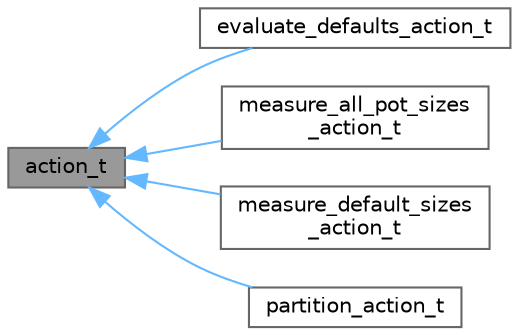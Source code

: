 digraph "action_t"
{
 // LATEX_PDF_SIZE
  bgcolor="transparent";
  edge [fontname=Helvetica,fontsize=10,labelfontname=Helvetica,labelfontsize=10];
  node [fontname=Helvetica,fontsize=10,shape=box,height=0.2,width=0.4];
  rankdir="LR";
  Node1 [id="Node000001",label="action_t",height=0.2,width=0.4,color="gray40", fillcolor="grey60", style="filled", fontcolor="black",tooltip=" "];
  Node1 -> Node2 [id="edge1_Node000001_Node000002",dir="back",color="steelblue1",style="solid",tooltip=" "];
  Node2 [id="Node000002",label="evaluate_defaults_action_t",height=0.2,width=0.4,color="gray40", fillcolor="white", style="filled",URL="$structevaluate__defaults__action__t.html",tooltip=" "];
  Node1 -> Node3 [id="edge2_Node000001_Node000003",dir="back",color="steelblue1",style="solid",tooltip=" "];
  Node3 [id="Node000003",label="measure_all_pot_sizes\l_action_t",height=0.2,width=0.4,color="gray40", fillcolor="white", style="filled",URL="$structmeasure__all__pot__sizes__action__t.html",tooltip=" "];
  Node1 -> Node4 [id="edge3_Node000001_Node000004",dir="back",color="steelblue1",style="solid",tooltip=" "];
  Node4 [id="Node000004",label="measure_default_sizes\l_action_t",height=0.2,width=0.4,color="gray40", fillcolor="white", style="filled",URL="$structmeasure__default__sizes__action__t.html",tooltip=" "];
  Node1 -> Node5 [id="edge4_Node000001_Node000005",dir="back",color="steelblue1",style="solid",tooltip=" "];
  Node5 [id="Node000005",label="partition_action_t",height=0.2,width=0.4,color="gray40", fillcolor="white", style="filled",URL="$structpartition__action__t.html",tooltip=" "];
}

